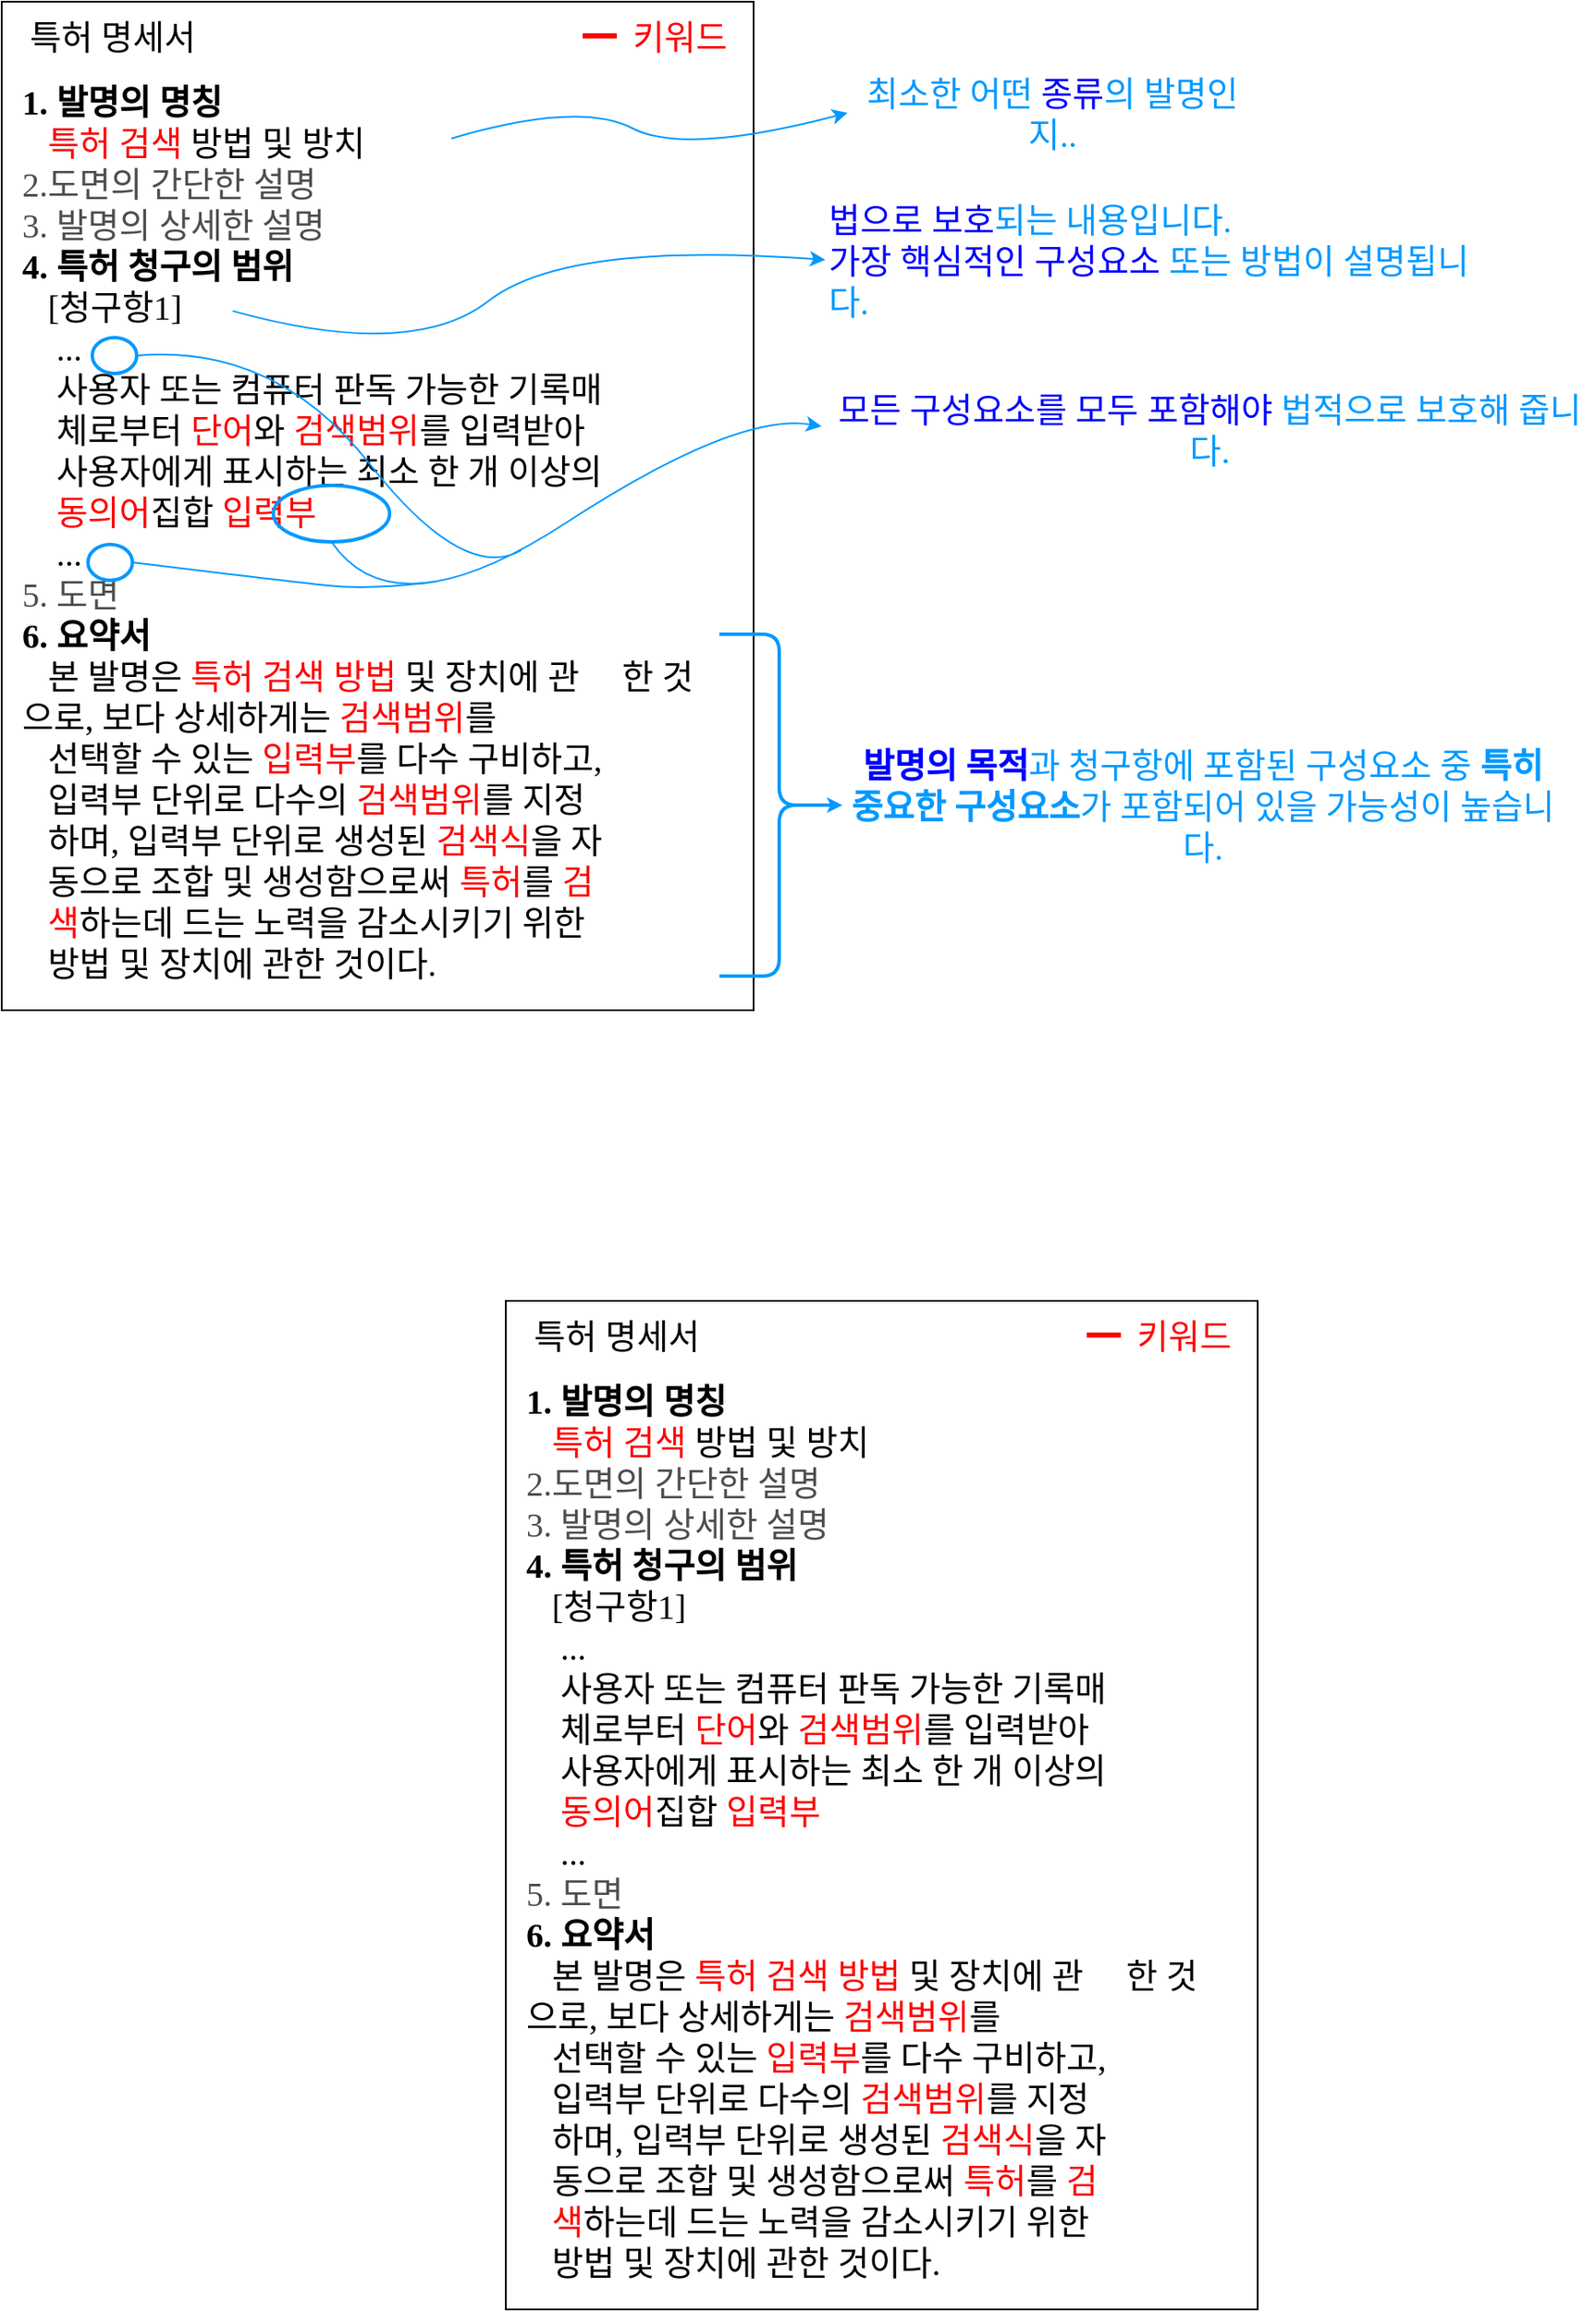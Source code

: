 <mxfile version="12.5.3" type="device"><diagram id="Sb59Y6OJ7hIB76k2IiIy" name="Page-1"><mxGraphModel dx="585" dy="338" grid="1" gridSize="10" guides="1" tooltips="1" connect="1" arrows="1" fold="1" page="1" pageScale="1" pageWidth="827" pageHeight="1169" math="0" shadow="0"><root><mxCell id="0"/><mxCell id="1" parent="0"/><mxCell id="DeZ-ngfbsgX52dxn9gQ0-2" value="" style="rounded=0;whiteSpace=wrap;html=1;fontFamily=궁서;strokeWidth=1;" parent="1" vertex="1"><mxGeometry x="20" y="20" width="440" height="590" as="geometry"/></mxCell><mxCell id="DeZ-ngfbsgX52dxn9gQ0-3" value="특허 명세서" style="text;html=1;strokeColor=none;fillColor=none;align=center;verticalAlign=middle;whiteSpace=wrap;rounded=0;fontSize=20;fontStyle=0;fontFamily=궁서체;" parent="1" vertex="1"><mxGeometry x="20" y="20" width="130" height="40" as="geometry"/></mxCell><mxCell id="IHLMllv_qwqAgKLRdfaW-1" value="&lt;b&gt;1. 발명의 명칭&lt;/b&gt; &lt;br&gt;&amp;nbsp; &amp;nbsp;&lt;font color=&quot;#ff0000&quot;&gt;특허 검색&lt;/font&gt; 방법 및 방치&lt;br&gt;&lt;font color=&quot;#4d4d4d&quot;&gt;2.도면의 간단한 설명&lt;br&gt;3. 발명의 상세한 설명&lt;/font&gt;&lt;br&gt;&lt;b&gt;4. 특허 청구의 범위&lt;br&gt;&lt;/b&gt;&amp;nbsp; &amp;nbsp;[청구항1]&lt;br&gt;&amp;nbsp; &amp;nbsp; ...&lt;br&gt;&amp;nbsp; &amp;nbsp; 사용자 또는 컴퓨터 판독 가능한 기록매&lt;br&gt;&amp;nbsp; &amp;nbsp; 체로부터 &lt;font color=&quot;#ff0000&quot;&gt;단어&lt;/font&gt;와 &lt;font color=&quot;#ff0000&quot;&gt;검색범위&lt;/font&gt;를 입력받아 &lt;br&gt;&amp;nbsp; &amp;nbsp; 사용자에게 표시하는 최소 한 개 이상의 &lt;br&gt;&amp;nbsp; &amp;nbsp; &lt;font color=&quot;#ff0000&quot;&gt;동의어&lt;/font&gt;집합 &lt;font color=&quot;#ff0000&quot;&gt;입력부&lt;/font&gt;&lt;br&gt;&amp;nbsp; &amp;nbsp; ...&lt;br&gt;&lt;font color=&quot;#4d4d4d&quot;&gt;5. 도면&lt;/font&gt;&lt;br&gt;&lt;b&gt;6. 요약서&lt;/b&gt;&lt;br&gt;&amp;nbsp; &amp;nbsp;본 발명은 &lt;font color=&quot;#ff0000&quot;&gt;특허 검색 방법&lt;/font&gt; 및 장치에 관&amp;nbsp; &amp;nbsp; &amp;nbsp;한 것으로, 보다 상세하게는 &lt;font color=&quot;#ff0000&quot;&gt;검색범위&lt;/font&gt;를 &lt;br&gt;&amp;nbsp; &amp;nbsp;선택할 수 있는 &lt;font color=&quot;#ff0000&quot;&gt;입력부&lt;/font&gt;를 다수 구비하고, &lt;br&gt;&amp;nbsp; &amp;nbsp;입력부 단위로 다수의 &lt;font color=&quot;#ff0000&quot;&gt;검색범위&lt;/font&gt;를 지정&lt;br&gt;&amp;nbsp; &amp;nbsp;하며, 입력부 단위로 생성된 &lt;font color=&quot;#ff0000&quot;&gt;검색식&lt;/font&gt;을 자&lt;br&gt;&amp;nbsp; &amp;nbsp;동으로 조합 및 생성함으로써 &lt;font color=&quot;#ff0000&quot;&gt;특허&lt;/font&gt;를 &lt;font color=&quot;#ff0000&quot;&gt;검&lt;br&gt;&amp;nbsp; &amp;nbsp;색&lt;/font&gt;하는데 드는 노력을 감소시키기 위한 &lt;br&gt;&amp;nbsp; &amp;nbsp;방법 및 장치에 관한 것이다." style="text;html=1;strokeColor=none;fillColor=none;align=left;verticalAlign=top;whiteSpace=wrap;rounded=0;fontFamily=궁서;fontSize=20;" parent="1" vertex="1"><mxGeometry x="30" y="60" width="400" height="540" as="geometry"/></mxCell><mxCell id="IHLMllv_qwqAgKLRdfaW-3" value="최소한 어떤 &lt;font color=&quot;#0000ff&quot;&gt;종류&lt;/font&gt;의 발명인지.." style="text;html=1;strokeColor=none;fillColor=none;align=center;verticalAlign=middle;whiteSpace=wrap;rounded=0;fontFamily=배달의민족 한나체 pro;fontSize=20;fontColor=#0099FF;" parent="1" vertex="1"><mxGeometry x="515" y="70" width="240" height="30" as="geometry"/></mxCell><mxCell id="IHLMllv_qwqAgKLRdfaW-4" value="&lt;font color=&quot;#0000ff&quot;&gt;모든 구성요소를 모두 포함해야&lt;/font&gt; 법적으로 보호해 줍니다." style="text;html=1;strokeColor=none;fillColor=none;align=center;verticalAlign=middle;whiteSpace=wrap;rounded=0;fontFamily=배달의민족 한나체 pro;fontSize=20;fontColor=#0099FF;" parent="1" vertex="1"><mxGeometry x="502" y="255" width="450" height="30" as="geometry"/></mxCell><mxCell id="IHLMllv_qwqAgKLRdfaW-5" value="&lt;font color=&quot;#0000ff&quot;&gt;법으로 보호&lt;/font&gt;되는 내용입니다.&lt;br&gt;&lt;font color=&quot;#0000ff&quot;&gt;가장 핵심적인 구성요소&lt;/font&gt; 또는 방법이 설명됩니다." style="text;html=1;strokeColor=none;fillColor=none;align=left;verticalAlign=middle;whiteSpace=wrap;rounded=0;fontFamily=배달의민족 한나체 pro;fontSize=20;fontColor=#0099FF;" parent="1" vertex="1"><mxGeometry x="502" y="146" width="383" height="50" as="geometry"/></mxCell><mxCell id="IHLMllv_qwqAgKLRdfaW-6" value="&lt;b&gt;&lt;font color=&quot;#0000ff&quot;&gt;발명의 목적&lt;/font&gt;&lt;/b&gt;과 청구항에 포함된 구성요소 중 &lt;b&gt;특히&lt;br&gt;중요한 구성요소&lt;/b&gt;가 포함되어 있을 가능성이 높습니다." style="text;html=1;strokeColor=none;fillColor=none;align=center;verticalAlign=middle;whiteSpace=wrap;rounded=0;fontFamily=배달의민족 한나체 pro;fontSize=20;fontColor=#0099FF;fontStyle=0" parent="1" vertex="1"><mxGeometry x="509" y="460" width="428" height="60" as="geometry"/></mxCell><mxCell id="IHLMllv_qwqAgKLRdfaW-12" value="" style="shape=curlyBracket;whiteSpace=wrap;html=1;rounded=1;strokeColor=#0099FF;strokeWidth=2;fontFamily=배달의민족 한나체 pro;fontSize=20;fontColor=#0099FF;rotation=180;" parent="1" vertex="1"><mxGeometry x="440" y="390" width="70" height="200" as="geometry"/></mxCell><mxCell id="IHLMllv_qwqAgKLRdfaW-13" value="" style="ellipse;whiteSpace=wrap;html=1;strokeColor=#0099FF;strokeWidth=2;fontFamily=배달의민족 한나체 pro;fontSize=20;fontColor=#0099FF;fillColor=none;" parent="1" vertex="1"><mxGeometry x="73" y="216.5" width="26" height="21" as="geometry"/></mxCell><mxCell id="IHLMllv_qwqAgKLRdfaW-14" value="" style="ellipse;whiteSpace=wrap;html=1;strokeColor=#0099FF;strokeWidth=2;fontFamily=배달의민족 한나체 pro;fontSize=20;fontColor=#0099FF;fillColor=none;" parent="1" vertex="1"><mxGeometry x="70.5" y="337.5" width="26" height="21" as="geometry"/></mxCell><mxCell id="IHLMllv_qwqAgKLRdfaW-15" value="" style="ellipse;whiteSpace=wrap;html=1;strokeColor=#0099FF;strokeWidth=2;fontFamily=배달의민족 한나체 pro;fontSize=20;fontColor=#0099FF;fillColor=none;" parent="1" vertex="1"><mxGeometry x="179" y="303" width="68" height="33" as="geometry"/></mxCell><mxCell id="IHLMllv_qwqAgKLRdfaW-16" value="" style="curved=1;endArrow=classic;html=1;fontFamily=배달의민족 한나체 pro;fontSize=20;fontColor=#0099FF;entryX=0;entryY=0.5;entryDx=0;entryDy=0;exitX=0.5;exitY=1;exitDx=0;exitDy=0;strokeColor=#0099FF;" parent="1" source="IHLMllv_qwqAgKLRdfaW-15" edge="1"><mxGeometry width="50" height="50" relative="1" as="geometry"><mxPoint x="245.276" y="318.086" as="sourcePoint"/><mxPoint x="499.759" y="268.431" as="targetPoint"/><Array as="points"><mxPoint x="250" y="390"/><mxPoint x="450" y="260"/></Array></mxGeometry></mxCell><mxCell id="IHLMllv_qwqAgKLRdfaW-18" value="" style="curved=1;endArrow=none;html=1;fontFamily=배달의민족 한나체 pro;fontSize=20;fontColor=#0099FF;endFill=0;exitX=1;exitY=0.5;exitDx=0;exitDy=0;strokeColor=#0099FF;" parent="1" source="IHLMllv_qwqAgKLRdfaW-14" edge="1"><mxGeometry width="50" height="50" relative="1" as="geometry"><mxPoint x="230" y="400" as="sourcePoint"/><mxPoint x="268" y="360" as="targetPoint"/><Array as="points"><mxPoint x="187" y="359"/><mxPoint x="234" y="364"/></Array></mxGeometry></mxCell><mxCell id="IHLMllv_qwqAgKLRdfaW-19" value="" style="curved=1;endArrow=none;html=1;fontFamily=배달의민족 한나체 pro;fontSize=20;fontColor=#0099FF;endFill=0;exitX=1;exitY=0.5;exitDx=0;exitDy=0;strokeColor=#0099FF;" parent="1" source="IHLMllv_qwqAgKLRdfaW-13" edge="1"><mxGeometry width="50" height="50" relative="1" as="geometry"><mxPoint x="180" y="270" as="sourcePoint"/><mxPoint x="324" y="341" as="targetPoint"/><Array as="points"><mxPoint x="180" y="220"/><mxPoint x="290" y="360"/></Array></mxGeometry></mxCell><mxCell id="IHLMllv_qwqAgKLRdfaW-20" value="" style="curved=1;endArrow=classic;html=1;strokeColor=#0099FF;fontFamily=배달의민족 한나체 pro;fontSize=20;fontColor=#0099FF;exitX=0.313;exitY=0.261;exitDx=0;exitDy=0;exitPerimeter=0;entryX=0;entryY=0.5;entryDx=0;entryDy=0;" parent="1" source="IHLMllv_qwqAgKLRdfaW-1" target="IHLMllv_qwqAgKLRdfaW-5" edge="1"><mxGeometry width="50" height="50" relative="1" as="geometry"><mxPoint x="210" y="230" as="sourcePoint"/><mxPoint x="260" y="180" as="targetPoint"/><Array as="points"><mxPoint x="260" y="230"/><mxPoint x="350" y="160"/></Array></mxGeometry></mxCell><mxCell id="IHLMllv_qwqAgKLRdfaW-21" value="" style="curved=1;endArrow=classic;html=1;strokeColor=#0099FF;fontFamily=배달의민족 한나체 pro;fontSize=20;fontColor=#0099FF;exitX=0.633;exitY=0.074;exitDx=0;exitDy=0;exitPerimeter=0;entryX=0;entryY=0.5;entryDx=0;entryDy=0;" parent="1" source="IHLMllv_qwqAgKLRdfaW-1" target="IHLMllv_qwqAgKLRdfaW-3" edge="1"><mxGeometry width="50" height="50" relative="1" as="geometry"><mxPoint x="178.759" y="100.966" as="sourcePoint"/><mxPoint x="518.759" y="71.31" as="targetPoint"/><Array as="points"><mxPoint x="358" y="78"/><mxPoint x="420" y="110"/></Array></mxGeometry></mxCell><mxCell id="IHLMllv_qwqAgKLRdfaW-23" value="" style="endArrow=classic;html=1;strokeColor=#0099FF;fontFamily=배달의민족 한나체 pro;fontSize=20;fontColor=#0099FF;" parent="1" edge="1"><mxGeometry width="50" height="50" relative="1" as="geometry"><mxPoint x="492" y="490" as="sourcePoint"/><mxPoint x="512" y="490" as="targetPoint"/></mxGeometry></mxCell><mxCell id="IHLMllv_qwqAgKLRdfaW-24" value="" style="endArrow=none;html=1;strokeColor=#FF0000;fontFamily=배달의민족 한나체 pro;fontSize=20;fontColor=#0099FF;strokeWidth=3;" parent="1" edge="1"><mxGeometry width="50" height="50" relative="1" as="geometry"><mxPoint x="360" y="40" as="sourcePoint"/><mxPoint x="380" y="40" as="targetPoint"/></mxGeometry></mxCell><mxCell id="IHLMllv_qwqAgKLRdfaW-25" value="키워드" style="text;html=1;strokeColor=none;fillColor=none;align=center;verticalAlign=middle;whiteSpace=wrap;rounded=0;fontFamily=배달의민족 한나체 pro;fontSize=20;fontColor=#FF0000;" parent="1" vertex="1"><mxGeometry x="385" y="30" width="64" height="20" as="geometry"/></mxCell><mxCell id="FlgcJiHNKl77V4WjK0Q8-1" value="" style="rounded=0;whiteSpace=wrap;html=1;fontFamily=궁서;strokeWidth=1;" vertex="1" parent="1"><mxGeometry x="315" y="780" width="440" height="590" as="geometry"/></mxCell><mxCell id="FlgcJiHNKl77V4WjK0Q8-2" value="특허 명세서" style="text;html=1;strokeColor=none;fillColor=none;align=center;verticalAlign=middle;whiteSpace=wrap;rounded=0;fontSize=20;fontStyle=0;fontFamily=궁서체;" vertex="1" parent="1"><mxGeometry x="315" y="780" width="130" height="40" as="geometry"/></mxCell><mxCell id="FlgcJiHNKl77V4WjK0Q8-3" value="&lt;b&gt;1. 발명의 명칭&lt;/b&gt; &lt;br&gt;&amp;nbsp; &amp;nbsp;&lt;font color=&quot;#ff0000&quot;&gt;특허 검색&lt;/font&gt; 방법 및 방치&lt;br&gt;&lt;font color=&quot;#4d4d4d&quot;&gt;2.도면의 간단한 설명&lt;br&gt;3. 발명의 상세한 설명&lt;/font&gt;&lt;br&gt;&lt;b&gt;4. 특허 청구의 범위&lt;br&gt;&lt;/b&gt;&amp;nbsp; &amp;nbsp;[청구항1]&lt;br&gt;&amp;nbsp; &amp;nbsp; ...&lt;br&gt;&amp;nbsp; &amp;nbsp; 사용자 또는 컴퓨터 판독 가능한 기록매&lt;br&gt;&amp;nbsp; &amp;nbsp; 체로부터 &lt;font color=&quot;#ff0000&quot;&gt;단어&lt;/font&gt;와 &lt;font color=&quot;#ff0000&quot;&gt;검색범위&lt;/font&gt;를 입력받아 &lt;br&gt;&amp;nbsp; &amp;nbsp; 사용자에게 표시하는 최소 한 개 이상의 &lt;br&gt;&amp;nbsp; &amp;nbsp; &lt;font color=&quot;#ff0000&quot;&gt;동의어&lt;/font&gt;집합 &lt;font color=&quot;#ff0000&quot;&gt;입력부&lt;/font&gt;&lt;br&gt;&amp;nbsp; &amp;nbsp; ...&lt;br&gt;&lt;font color=&quot;#4d4d4d&quot;&gt;5. 도면&lt;/font&gt;&lt;br&gt;&lt;b&gt;6. 요약서&lt;/b&gt;&lt;br&gt;&amp;nbsp; &amp;nbsp;본 발명은 &lt;font color=&quot;#ff0000&quot;&gt;특허 검색 방법&lt;/font&gt; 및 장치에 관&amp;nbsp; &amp;nbsp; &amp;nbsp;한 것으로, 보다 상세하게는 &lt;font color=&quot;#ff0000&quot;&gt;검색범위&lt;/font&gt;를 &lt;br&gt;&amp;nbsp; &amp;nbsp;선택할 수 있는 &lt;font color=&quot;#ff0000&quot;&gt;입력부&lt;/font&gt;를 다수 구비하고, &lt;br&gt;&amp;nbsp; &amp;nbsp;입력부 단위로 다수의 &lt;font color=&quot;#ff0000&quot;&gt;검색범위&lt;/font&gt;를 지정&lt;br&gt;&amp;nbsp; &amp;nbsp;하며, 입력부 단위로 생성된 &lt;font color=&quot;#ff0000&quot;&gt;검색식&lt;/font&gt;을 자&lt;br&gt;&amp;nbsp; &amp;nbsp;동으로 조합 및 생성함으로써 &lt;font color=&quot;#ff0000&quot;&gt;특허&lt;/font&gt;를 &lt;font color=&quot;#ff0000&quot;&gt;검&lt;br&gt;&amp;nbsp; &amp;nbsp;색&lt;/font&gt;하는데 드는 노력을 감소시키기 위한 &lt;br&gt;&amp;nbsp; &amp;nbsp;방법 및 장치에 관한 것이다." style="text;html=1;strokeColor=none;fillColor=none;align=left;verticalAlign=top;whiteSpace=wrap;rounded=0;fontFamily=궁서;fontSize=20;" vertex="1" parent="1"><mxGeometry x="325" y="820" width="400" height="540" as="geometry"/></mxCell><mxCell id="FlgcJiHNKl77V4WjK0Q8-9" value="" style="endArrow=none;html=1;strokeColor=#FF0000;fontFamily=배달의민족 한나체 pro;fontSize=20;fontColor=#0099FF;strokeWidth=3;" edge="1" parent="1"><mxGeometry width="50" height="50" relative="1" as="geometry"><mxPoint x="655" y="800" as="sourcePoint"/><mxPoint x="675" y="800" as="targetPoint"/></mxGeometry></mxCell><mxCell id="FlgcJiHNKl77V4WjK0Q8-10" value="키워드" style="text;html=1;strokeColor=none;fillColor=none;align=center;verticalAlign=middle;whiteSpace=wrap;rounded=0;fontFamily=배달의민족 한나체 pro;fontSize=20;fontColor=#FF0000;" vertex="1" parent="1"><mxGeometry x="680" y="790" width="64" height="20" as="geometry"/></mxCell></root></mxGraphModel></diagram></mxfile>